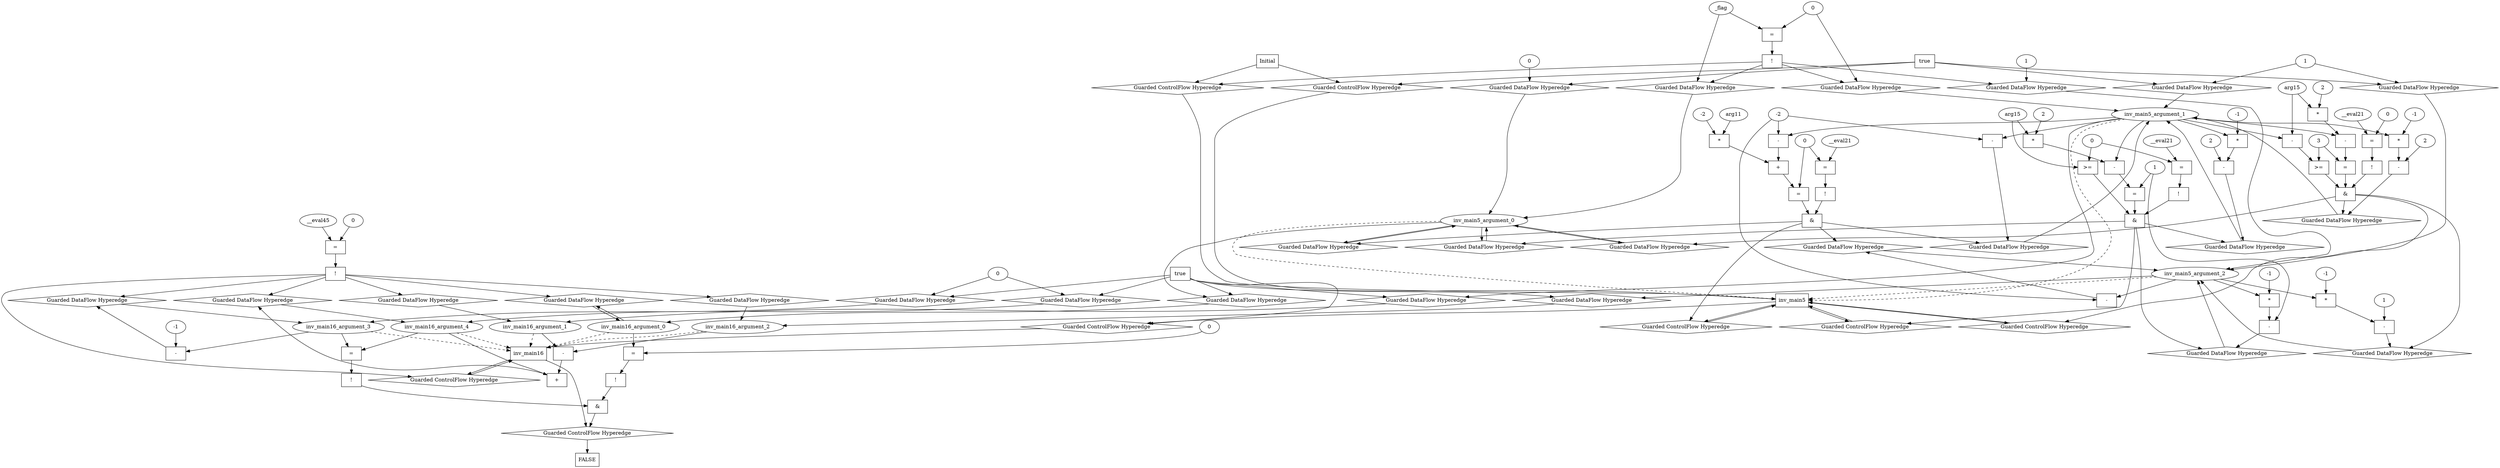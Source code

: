 digraph dag {
inv_main16 [label="inv_main16" shape="rect"];
inv_main5 [label="inv_main5" shape="rect"];
FALSE [label="FALSE" shape="rect"];
Initial [label="Initial" shape="rect"];
ControlFowHyperEdge_0 [label="Guarded ControlFlow Hyperedge" shape="diamond"];
inv_main16 -> ControlFowHyperEdge_0[label=""]
ControlFowHyperEdge_0 -> inv_main16[label=""]
ControlFowHyperEdge_1 [label="Guarded ControlFlow Hyperedge" shape="diamond"];
Initial -> ControlFowHyperEdge_1[label=""]
ControlFowHyperEdge_1 -> inv_main5[label=""]
ControlFowHyperEdge_2 [label="Guarded ControlFlow Hyperedge" shape="diamond"];
Initial -> ControlFowHyperEdge_2[label=""]
ControlFowHyperEdge_2 -> inv_main5[label=""]
ControlFowHyperEdge_3 [label="Guarded ControlFlow Hyperedge" shape="diamond"];
inv_main5 -> ControlFowHyperEdge_3[label=""]
ControlFowHyperEdge_3 -> inv_main16[label=""]
ControlFowHyperEdge_4 [label="Guarded ControlFlow Hyperedge" shape="diamond"];
inv_main5 -> ControlFowHyperEdge_4[label=""]
ControlFowHyperEdge_4 -> inv_main5[label=""]
ControlFowHyperEdge_5 [label="Guarded ControlFlow Hyperedge" shape="diamond"];
inv_main5 -> ControlFowHyperEdge_5[label=""]
ControlFowHyperEdge_5 -> inv_main5[label=""]
ControlFowHyperEdge_6 [label="Guarded ControlFlow Hyperedge" shape="diamond"];
inv_main5 -> ControlFowHyperEdge_6[label=""]
ControlFowHyperEdge_6 -> inv_main5[label=""]
ControlFowHyperEdge_7 [label="Guarded ControlFlow Hyperedge" shape="diamond"];
inv_main16 -> ControlFowHyperEdge_7[label=""]
ControlFowHyperEdge_7 -> FALSE[label=""]
inv_main16_argument_0 [label="inv_main16_argument_0" shape="oval"];
inv_main16_argument_0 -> inv_main16[label="" style="dashed"]
inv_main16_argument_1 [label="inv_main16_argument_1" shape="oval"];
inv_main16_argument_1 -> inv_main16[label="" style="dashed"]
inv_main16_argument_2 [label="inv_main16_argument_2" shape="oval"];
inv_main16_argument_2 -> inv_main16[label="" style="dashed"]
inv_main16_argument_3 [label="inv_main16_argument_3" shape="oval"];
inv_main16_argument_3 -> inv_main16[label="" style="dashed"]
inv_main16_argument_4 [label="inv_main16_argument_4" shape="oval"];
inv_main16_argument_4 -> inv_main16[label="" style="dashed"]
inv_main5_argument_0 [label="inv_main5_argument_0" shape="oval"];
inv_main5_argument_0 -> inv_main5[label="" style="dashed"]
inv_main5_argument_1 [label="inv_main5_argument_1" shape="oval"];
inv_main5_argument_1 -> inv_main5[label="" style="dashed"]
inv_main5_argument_2 [label="inv_main5_argument_2" shape="oval"];
inv_main5_argument_2 -> inv_main5[label="" style="dashed"]

xxxinv_main16___inv_main16_0xxxguard_0_node_0 [label="!" shape="rect"];
xxxinv_main16___inv_main16_0xxxguard_0_node_1 [label="=" shape="rect"];
xxxinv_main16___inv_main16_0xxxguard_0_node_2 [label="__eval45"];
xxxinv_main16___inv_main16_0xxxguard_0_node_3 [label="0"];
xxxinv_main16___inv_main16_0xxxguard_0_node_1->xxxinv_main16___inv_main16_0xxxguard_0_node_0
xxxinv_main16___inv_main16_0xxxguard_0_node_2->xxxinv_main16___inv_main16_0xxxguard_0_node_1
xxxinv_main16___inv_main16_0xxxguard_0_node_3->xxxinv_main16___inv_main16_0xxxguard_0_node_1

xxxinv_main16___inv_main16_0xxxguard_0_node_0->ControlFowHyperEdge_0 [label=""];
xxxinv_main16___inv_main16_0xxxdataFlow_0_node_0 [label="-" shape="rect"];
xxxinv_main16___inv_main16_0xxxdataFlow_0_node_2 [label="-1"];
inv_main16_argument_3->xxxinv_main16___inv_main16_0xxxdataFlow_0_node_0
xxxinv_main16___inv_main16_0xxxdataFlow_0_node_2->xxxinv_main16___inv_main16_0xxxdataFlow_0_node_0

xxxinv_main16___inv_main16_0xxxdataFlow_0_node_0->DataFowHyperEdge_0_inv_main16_argument_3 [label=""];
xxxinv_main16___inv_main16_0xxxdataFlow1_node_0 [label="+" shape="rect"];
xxxinv_main16___inv_main16_0xxxdataFlow1_node_2 [label="-" shape="rect"];
inv_main16_argument_4->xxxinv_main16___inv_main16_0xxxdataFlow1_node_0
xxxinv_main16___inv_main16_0xxxdataFlow1_node_2->xxxinv_main16___inv_main16_0xxxdataFlow1_node_0
inv_main16_argument_2->xxxinv_main16___inv_main16_0xxxdataFlow1_node_2
inv_main16_argument_1->xxxinv_main16___inv_main16_0xxxdataFlow1_node_2

xxxinv_main16___inv_main16_0xxxdataFlow1_node_0->DataFowHyperEdge_0_inv_main16_argument_4 [label=""];
xxxinv_main5___Initial_1xxxguard_0_node_0 [label="!" shape="rect"];
xxxinv_main5___Initial_1xxxguard_0_node_1 [label="=" shape="rect"];
xxxinv_main5___Initial_1xxxguard_0_node_1->xxxinv_main5___Initial_1xxxguard_0_node_0
xxxinv_main5___Initial_1xxxdataFlow_0_node_0->xxxinv_main5___Initial_1xxxguard_0_node_1
xxxinv_main5___Initial_1xxxdataFlow1_node_0->xxxinv_main5___Initial_1xxxguard_0_node_1

xxxinv_main5___Initial_1xxxguard_0_node_0->ControlFowHyperEdge_1 [label=""];
xxxinv_main5___Initial_1xxxdataFlow_0_node_0 [label="_flag"];

xxxinv_main5___Initial_1xxxdataFlow_0_node_0->DataFowHyperEdge_1_inv_main5_argument_0 [label=""];
xxxinv_main5___Initial_1xxxdataFlow1_node_0 [label="0"];

xxxinv_main5___Initial_1xxxdataFlow1_node_0->DataFowHyperEdge_1_inv_main5_argument_1 [label=""];
xxxinv_main5___Initial_1xxxdataFlow2_node_0 [label="1"];

xxxinv_main5___Initial_1xxxdataFlow2_node_0->DataFowHyperEdge_1_inv_main5_argument_2 [label=""];
true_2 [label="true" shape="rect"];
true_2->ControlFowHyperEdge_2 [label=""];
xxxinv_main5___Initial_2xxxdataFlow_0_node_0 [label="0"];

xxxinv_main5___Initial_2xxxdataFlow_0_node_0->DataFowHyperEdge_2_inv_main5_argument_0 [label=""];
xxxinv_main5___Initial_2xxxdataFlow1_node_0 [label="1"];

xxxinv_main5___Initial_2xxxdataFlow1_node_0->DataFowHyperEdge_2_inv_main5_argument_1 [label=""];

xxxinv_main5___Initial_2xxxdataFlow1_node_0->DataFowHyperEdge_2_inv_main5_argument_2 [label=""];
true_3 [label="true" shape="rect"];
true_3->ControlFowHyperEdge_3 [label=""];
xxxinv_main16___inv_main5_3xxxdataFlow_0_node_0 [label="0"];

xxxinv_main16___inv_main5_3xxxdataFlow_0_node_0->DataFowHyperEdge_3_inv_main16_argument_3 [label=""];

xxxinv_main16___inv_main5_3xxxdataFlow_0_node_0->DataFowHyperEdge_3_inv_main16_argument_4 [label=""];
xxxinv_main5___inv_main5_4xxx_and [label="&" shape="rect"];
xxxinv_main5___inv_main5_4xxxguard_0_node_0 [label="=" shape="rect"];
xxxinv_main5___inv_main5_4xxxguard_0_node_1 [label="+" shape="rect"];
xxxinv_main5___inv_main5_4xxxguard_0_node_2 [label="-" shape="rect"];
xxxinv_main5___inv_main5_4xxxguard_0_node_5 [label="*" shape="rect"];
xxxinv_main5___inv_main5_4xxxguard_0_node_6 [label="-2"];
xxxinv_main5___inv_main5_4xxxguard_0_node_7 [label="arg11"];
xxxinv_main5___inv_main5_4xxxguard_0_node_8 [label="0"];
xxxinv_main5___inv_main5_4xxxguard_0_node_1->xxxinv_main5___inv_main5_4xxxguard_0_node_0
xxxinv_main5___inv_main5_4xxxguard_0_node_8->xxxinv_main5___inv_main5_4xxxguard_0_node_0
xxxinv_main5___inv_main5_4xxxguard_0_node_2->xxxinv_main5___inv_main5_4xxxguard_0_node_1
xxxinv_main5___inv_main5_4xxxguard_0_node_5->xxxinv_main5___inv_main5_4xxxguard_0_node_1
inv_main5_argument_1->xxxinv_main5___inv_main5_4xxxguard_0_node_2
xxxinv_main5___inv_main5_4xxxdataFlow_0_node_2->xxxinv_main5___inv_main5_4xxxguard_0_node_2
xxxinv_main5___inv_main5_4xxxguard_0_node_7->xxxinv_main5___inv_main5_4xxxguard_0_node_5
xxxinv_main5___inv_main5_4xxxguard_0_node_6->xxxinv_main5___inv_main5_4xxxguard_0_node_5

xxxinv_main5___inv_main5_4xxxguard_0_node_0->xxxinv_main5___inv_main5_4xxx_and [label=""];
xxxinv_main5___inv_main5_4xxxguard1_node_0 [label="!" shape="rect"];
xxxinv_main5___inv_main5_4xxxguard1_node_1 [label="=" shape="rect"];
xxxinv_main5___inv_main5_4xxxguard1_node_2 [label="__eval21"];
xxxinv_main5___inv_main5_4xxxguard1_node_1->xxxinv_main5___inv_main5_4xxxguard1_node_0
xxxinv_main5___inv_main5_4xxxguard1_node_2->xxxinv_main5___inv_main5_4xxxguard1_node_1
xxxinv_main5___inv_main5_4xxxguard_0_node_8->xxxinv_main5___inv_main5_4xxxguard1_node_1

xxxinv_main5___inv_main5_4xxxguard1_node_0->xxxinv_main5___inv_main5_4xxx_and [label=""];
xxxinv_main5___inv_main5_4xxx_and->ControlFowHyperEdge_4 [label=""];
xxxinv_main5___inv_main5_4xxxdataFlow_0_node_0 [label="-" shape="rect"];
xxxinv_main5___inv_main5_4xxxdataFlow_0_node_2 [label="-2"];
inv_main5_argument_1->xxxinv_main5___inv_main5_4xxxdataFlow_0_node_0
xxxinv_main5___inv_main5_4xxxdataFlow_0_node_2->xxxinv_main5___inv_main5_4xxxdataFlow_0_node_0

xxxinv_main5___inv_main5_4xxxdataFlow_0_node_0->DataFowHyperEdge_4_inv_main5_argument_1 [label=""];
xxxinv_main5___inv_main5_4xxxdataFlow1_node_0 [label="-" shape="rect"];
inv_main5_argument_2->xxxinv_main5___inv_main5_4xxxdataFlow1_node_0
xxxinv_main5___inv_main5_4xxxdataFlow_0_node_2->xxxinv_main5___inv_main5_4xxxdataFlow1_node_0

xxxinv_main5___inv_main5_4xxxdataFlow1_node_0->DataFowHyperEdge_4_inv_main5_argument_2 [label=""];
xxxinv_main5___inv_main5_5xxx_and [label="&" shape="rect"];
xxxinv_main5___inv_main5_5xxxguard_0_node_0 [label="=" shape="rect"];
xxxinv_main5___inv_main5_5xxxguard_0_node_1 [label="-" shape="rect"];
xxxinv_main5___inv_main5_5xxxguard_0_node_2 [label="*" shape="rect"];
xxxinv_main5___inv_main5_5xxxguard_0_node_3 [label="2"];
xxxinv_main5___inv_main5_5xxxguard_0_node_4 [label="arg15"];
xxxinv_main5___inv_main5_5xxxguard_0_node_1->xxxinv_main5___inv_main5_5xxxguard_0_node_0
xxxinv_main5___inv_main5_5xxxdataFlow1_node_1->xxxinv_main5___inv_main5_5xxxguard_0_node_0
xxxinv_main5___inv_main5_5xxxguard_0_node_2->xxxinv_main5___inv_main5_5xxxguard_0_node_1
inv_main5_argument_1->xxxinv_main5___inv_main5_5xxxguard_0_node_1
xxxinv_main5___inv_main5_5xxxguard_0_node_3->xxxinv_main5___inv_main5_5xxxguard_0_node_2
xxxinv_main5___inv_main5_5xxxguard_0_node_4->xxxinv_main5___inv_main5_5xxxguard_0_node_2

xxxinv_main5___inv_main5_5xxxguard_0_node_0->xxxinv_main5___inv_main5_5xxx_and [label=""];
xxxinv_main5___inv_main5_5xxxguard1_node_0 [label="!" shape="rect"];
xxxinv_main5___inv_main5_5xxxguard1_node_1 [label="=" shape="rect"];
xxxinv_main5___inv_main5_5xxxguard1_node_2 [label="__eval21"];
xxxinv_main5___inv_main5_5xxxguard1_node_3 [label="0"];
xxxinv_main5___inv_main5_5xxxguard1_node_1->xxxinv_main5___inv_main5_5xxxguard1_node_0
xxxinv_main5___inv_main5_5xxxguard1_node_2->xxxinv_main5___inv_main5_5xxxguard1_node_1
xxxinv_main5___inv_main5_5xxxguard1_node_3->xxxinv_main5___inv_main5_5xxxguard1_node_1

xxxinv_main5___inv_main5_5xxxguard1_node_0->xxxinv_main5___inv_main5_5xxx_and [label=""];
xxxinv_main5___inv_main5_5xxxguard2_node_0 [label=">=" shape="rect"];
xxxinv_main5___inv_main5_5xxxguard_0_node_4->xxxinv_main5___inv_main5_5xxxguard2_node_0
xxxinv_main5___inv_main5_5xxxguard1_node_3->xxxinv_main5___inv_main5_5xxxguard2_node_0

xxxinv_main5___inv_main5_5xxxguard2_node_0->xxxinv_main5___inv_main5_5xxx_and [label=""];
xxxinv_main5___inv_main5_5xxx_and->ControlFowHyperEdge_5 [label=""];
xxxinv_main5___inv_main5_5xxxdataFlow_0_node_0 [label="-" shape="rect"];
xxxinv_main5___inv_main5_5xxxdataFlow_0_node_1 [label="2"];
xxxinv_main5___inv_main5_5xxxdataFlow_0_node_2 [label="*" shape="rect"];
xxxinv_main5___inv_main5_5xxxdataFlow_0_node_3 [label="-1"];
xxxinv_main5___inv_main5_5xxxdataFlow_0_node_1->xxxinv_main5___inv_main5_5xxxdataFlow_0_node_0
xxxinv_main5___inv_main5_5xxxdataFlow_0_node_2->xxxinv_main5___inv_main5_5xxxdataFlow_0_node_0
inv_main5_argument_1->xxxinv_main5___inv_main5_5xxxdataFlow_0_node_2
xxxinv_main5___inv_main5_5xxxdataFlow_0_node_3->xxxinv_main5___inv_main5_5xxxdataFlow_0_node_2

xxxinv_main5___inv_main5_5xxxdataFlow_0_node_0->DataFowHyperEdge_5_inv_main5_argument_1 [label=""];
xxxinv_main5___inv_main5_5xxxdataFlow1_node_0 [label="-" shape="rect"];
xxxinv_main5___inv_main5_5xxxdataFlow1_node_1 [label="1"];
xxxinv_main5___inv_main5_5xxxdataFlow1_node_2 [label="*" shape="rect"];
xxxinv_main5___inv_main5_5xxxdataFlow1_node_3 [label="-1"];
xxxinv_main5___inv_main5_5xxxdataFlow1_node_1->xxxinv_main5___inv_main5_5xxxdataFlow1_node_0
xxxinv_main5___inv_main5_5xxxdataFlow1_node_2->xxxinv_main5___inv_main5_5xxxdataFlow1_node_0
inv_main5_argument_2->xxxinv_main5___inv_main5_5xxxdataFlow1_node_2
xxxinv_main5___inv_main5_5xxxdataFlow1_node_3->xxxinv_main5___inv_main5_5xxxdataFlow1_node_2

xxxinv_main5___inv_main5_5xxxdataFlow1_node_0->DataFowHyperEdge_5_inv_main5_argument_2 [label=""];
xxxinv_main5___inv_main5_6xxx_and [label="&" shape="rect"];
xxxinv_main5___inv_main5_6xxxguard_0_node_0 [label="=" shape="rect"];
xxxinv_main5___inv_main5_6xxxguard_0_node_1 [label="-" shape="rect"];
xxxinv_main5___inv_main5_6xxxguard_0_node_2 [label="*" shape="rect"];
xxxinv_main5___inv_main5_6xxxguard_0_node_3 [label="2"];
xxxinv_main5___inv_main5_6xxxguard_0_node_4 [label="arg15"];
xxxinv_main5___inv_main5_6xxxguard_0_node_6 [label="3"];
xxxinv_main5___inv_main5_6xxxguard_0_node_1->xxxinv_main5___inv_main5_6xxxguard_0_node_0
xxxinv_main5___inv_main5_6xxxguard_0_node_6->xxxinv_main5___inv_main5_6xxxguard_0_node_0
xxxinv_main5___inv_main5_6xxxguard_0_node_2->xxxinv_main5___inv_main5_6xxxguard_0_node_1
inv_main5_argument_1->xxxinv_main5___inv_main5_6xxxguard_0_node_1
xxxinv_main5___inv_main5_6xxxguard_0_node_3->xxxinv_main5___inv_main5_6xxxguard_0_node_2
xxxinv_main5___inv_main5_6xxxguard_0_node_4->xxxinv_main5___inv_main5_6xxxguard_0_node_2

xxxinv_main5___inv_main5_6xxxguard_0_node_0->xxxinv_main5___inv_main5_6xxx_and [label=""];
xxxinv_main5___inv_main5_6xxxguard1_node_0 [label="!" shape="rect"];
xxxinv_main5___inv_main5_6xxxguard1_node_1 [label="=" shape="rect"];
xxxinv_main5___inv_main5_6xxxguard1_node_2 [label="__eval21"];
xxxinv_main5___inv_main5_6xxxguard1_node_3 [label="0"];
xxxinv_main5___inv_main5_6xxxguard1_node_1->xxxinv_main5___inv_main5_6xxxguard1_node_0
xxxinv_main5___inv_main5_6xxxguard1_node_2->xxxinv_main5___inv_main5_6xxxguard1_node_1
xxxinv_main5___inv_main5_6xxxguard1_node_3->xxxinv_main5___inv_main5_6xxxguard1_node_1

xxxinv_main5___inv_main5_6xxxguard1_node_0->xxxinv_main5___inv_main5_6xxx_and [label=""];
xxxinv_main5___inv_main5_6xxxguard2_node_0 [label=">=" shape="rect"];
xxxinv_main5___inv_main5_6xxxguard2_node_1 [label="-" shape="rect"];
xxxinv_main5___inv_main5_6xxxguard2_node_1->xxxinv_main5___inv_main5_6xxxguard2_node_0
xxxinv_main5___inv_main5_6xxxguard_0_node_6->xxxinv_main5___inv_main5_6xxxguard2_node_0
xxxinv_main5___inv_main5_6xxxguard_0_node_4->xxxinv_main5___inv_main5_6xxxguard2_node_1
inv_main5_argument_1->xxxinv_main5___inv_main5_6xxxguard2_node_1

xxxinv_main5___inv_main5_6xxxguard2_node_0->xxxinv_main5___inv_main5_6xxx_and [label=""];
xxxinv_main5___inv_main5_6xxx_and->ControlFowHyperEdge_6 [label=""];
xxxinv_main5___inv_main5_6xxxdataFlow_0_node_0 [label="-" shape="rect"];
xxxinv_main5___inv_main5_6xxxdataFlow_0_node_1 [label="2"];
xxxinv_main5___inv_main5_6xxxdataFlow_0_node_2 [label="*" shape="rect"];
xxxinv_main5___inv_main5_6xxxdataFlow_0_node_3 [label="-1"];
xxxinv_main5___inv_main5_6xxxdataFlow_0_node_1->xxxinv_main5___inv_main5_6xxxdataFlow_0_node_0
xxxinv_main5___inv_main5_6xxxdataFlow_0_node_2->xxxinv_main5___inv_main5_6xxxdataFlow_0_node_0
inv_main5_argument_1->xxxinv_main5___inv_main5_6xxxdataFlow_0_node_2
xxxinv_main5___inv_main5_6xxxdataFlow_0_node_3->xxxinv_main5___inv_main5_6xxxdataFlow_0_node_2

xxxinv_main5___inv_main5_6xxxdataFlow_0_node_0->DataFowHyperEdge_6_inv_main5_argument_1 [label=""];
xxxinv_main5___inv_main5_6xxxdataFlow1_node_0 [label="-" shape="rect"];
xxxinv_main5___inv_main5_6xxxdataFlow1_node_1 [label="1"];
xxxinv_main5___inv_main5_6xxxdataFlow1_node_2 [label="*" shape="rect"];
xxxinv_main5___inv_main5_6xxxdataFlow1_node_3 [label="-1"];
xxxinv_main5___inv_main5_6xxxdataFlow1_node_1->xxxinv_main5___inv_main5_6xxxdataFlow1_node_0
xxxinv_main5___inv_main5_6xxxdataFlow1_node_2->xxxinv_main5___inv_main5_6xxxdataFlow1_node_0
inv_main5_argument_2->xxxinv_main5___inv_main5_6xxxdataFlow1_node_2
xxxinv_main5___inv_main5_6xxxdataFlow1_node_3->xxxinv_main5___inv_main5_6xxxdataFlow1_node_2

xxxinv_main5___inv_main5_6xxxdataFlow1_node_0->DataFowHyperEdge_6_inv_main5_argument_2 [label=""];
xxxFALSE___inv_main16_7xxx_and [label="&" shape="rect"];
xxxFALSE___inv_main16_7xxxguard_0_node_0 [label="!" shape="rect"];
xxxFALSE___inv_main16_7xxxguard_0_node_1 [label="=" shape="rect"];
xxxFALSE___inv_main16_7xxxguard_0_node_1->xxxFALSE___inv_main16_7xxxguard_0_node_0
inv_main16_argument_3->xxxFALSE___inv_main16_7xxxguard_0_node_1
inv_main16_argument_4->xxxFALSE___inv_main16_7xxxguard_0_node_1

xxxFALSE___inv_main16_7xxxguard_0_node_0->xxxFALSE___inv_main16_7xxx_and [label=""];
xxxFALSE___inv_main16_7xxxguard1_node_0 [label="!" shape="rect"];
xxxFALSE___inv_main16_7xxxguard1_node_1 [label="=" shape="rect"];
xxxFALSE___inv_main16_7xxxguard1_node_3 [label="0"];
xxxFALSE___inv_main16_7xxxguard1_node_1->xxxFALSE___inv_main16_7xxxguard1_node_0
inv_main16_argument_0->xxxFALSE___inv_main16_7xxxguard1_node_1
xxxFALSE___inv_main16_7xxxguard1_node_3->xxxFALSE___inv_main16_7xxxguard1_node_1

xxxFALSE___inv_main16_7xxxguard1_node_0->xxxFALSE___inv_main16_7xxx_and [label=""];
xxxFALSE___inv_main16_7xxx_and->ControlFowHyperEdge_7 [label=""];
DataFowHyperEdge_0_inv_main16_argument_0 [label="Guarded DataFlow Hyperedge" shape="diamond"];
DataFowHyperEdge_0_inv_main16_argument_0 -> inv_main16_argument_0[label=""]
xxxinv_main16___inv_main16_0xxxguard_0_node_0 -> DataFowHyperEdge_0_inv_main16_argument_0[label=""]
DataFowHyperEdge_0_inv_main16_argument_1 [label="Guarded DataFlow Hyperedge" shape="diamond"];
DataFowHyperEdge_0_inv_main16_argument_1 -> inv_main16_argument_1[label=""]
xxxinv_main16___inv_main16_0xxxguard_0_node_0 -> DataFowHyperEdge_0_inv_main16_argument_1[label=""]
DataFowHyperEdge_0_inv_main16_argument_2 [label="Guarded DataFlow Hyperedge" shape="diamond"];
DataFowHyperEdge_0_inv_main16_argument_2 -> inv_main16_argument_2[label=""]
xxxinv_main16___inv_main16_0xxxguard_0_node_0 -> DataFowHyperEdge_0_inv_main16_argument_2[label=""]
DataFowHyperEdge_0_inv_main16_argument_3 [label="Guarded DataFlow Hyperedge" shape="diamond"];
DataFowHyperEdge_0_inv_main16_argument_3 -> inv_main16_argument_3[label=""]
xxxinv_main16___inv_main16_0xxxguard_0_node_0 -> DataFowHyperEdge_0_inv_main16_argument_3[label=""]
DataFowHyperEdge_0_inv_main16_argument_4 [label="Guarded DataFlow Hyperedge" shape="diamond"];
DataFowHyperEdge_0_inv_main16_argument_4 -> inv_main16_argument_4[label=""]
xxxinv_main16___inv_main16_0xxxguard_0_node_0 -> DataFowHyperEdge_0_inv_main16_argument_4[label=""]
DataFowHyperEdge_1_inv_main5_argument_0 [label="Guarded DataFlow Hyperedge" shape="diamond"];
DataFowHyperEdge_1_inv_main5_argument_0 -> inv_main5_argument_0[label=""]
xxxinv_main5___Initial_1xxxguard_0_node_0 -> DataFowHyperEdge_1_inv_main5_argument_0[label=""]
DataFowHyperEdge_1_inv_main5_argument_1 [label="Guarded DataFlow Hyperedge" shape="diamond"];
DataFowHyperEdge_1_inv_main5_argument_1 -> inv_main5_argument_1[label=""]
xxxinv_main5___Initial_1xxxguard_0_node_0 -> DataFowHyperEdge_1_inv_main5_argument_1[label=""]
DataFowHyperEdge_1_inv_main5_argument_2 [label="Guarded DataFlow Hyperedge" shape="diamond"];
DataFowHyperEdge_1_inv_main5_argument_2 -> inv_main5_argument_2[label=""]
xxxinv_main5___Initial_1xxxguard_0_node_0 -> DataFowHyperEdge_1_inv_main5_argument_2[label=""]
DataFowHyperEdge_2_inv_main5_argument_0 [label="Guarded DataFlow Hyperedge" shape="diamond"];
DataFowHyperEdge_2_inv_main5_argument_0 -> inv_main5_argument_0[label=""]
true_2->DataFowHyperEdge_2_inv_main5_argument_0 [label=""];
DataFowHyperEdge_2_inv_main5_argument_1 [label="Guarded DataFlow Hyperedge" shape="diamond"];
DataFowHyperEdge_2_inv_main5_argument_1 -> inv_main5_argument_1[label=""]
true_2->DataFowHyperEdge_2_inv_main5_argument_1 [label=""];
DataFowHyperEdge_2_inv_main5_argument_2 [label="Guarded DataFlow Hyperedge" shape="diamond"];
DataFowHyperEdge_2_inv_main5_argument_2 -> inv_main5_argument_2[label=""]
true_2->DataFowHyperEdge_2_inv_main5_argument_2 [label=""];
DataFowHyperEdge_3_inv_main16_argument_0 [label="Guarded DataFlow Hyperedge" shape="diamond"];
DataFowHyperEdge_3_inv_main16_argument_0 -> inv_main16_argument_0[label=""]
true_3->DataFowHyperEdge_3_inv_main16_argument_0 [label=""];
DataFowHyperEdge_3_inv_main16_argument_1 [label="Guarded DataFlow Hyperedge" shape="diamond"];
DataFowHyperEdge_3_inv_main16_argument_1 -> inv_main16_argument_1[label=""]
true_3->DataFowHyperEdge_3_inv_main16_argument_1 [label=""];
DataFowHyperEdge_3_inv_main16_argument_2 [label="Guarded DataFlow Hyperedge" shape="diamond"];
DataFowHyperEdge_3_inv_main16_argument_2 -> inv_main16_argument_2[label=""]
true_3->DataFowHyperEdge_3_inv_main16_argument_2 [label=""];
DataFowHyperEdge_3_inv_main16_argument_3 [label="Guarded DataFlow Hyperedge" shape="diamond"];
DataFowHyperEdge_3_inv_main16_argument_3 -> inv_main16_argument_3[label=""]
true_3->DataFowHyperEdge_3_inv_main16_argument_3 [label=""];
DataFowHyperEdge_3_inv_main16_argument_4 [label="Guarded DataFlow Hyperedge" shape="diamond"];
DataFowHyperEdge_3_inv_main16_argument_4 -> inv_main16_argument_4[label=""]
true_3->DataFowHyperEdge_3_inv_main16_argument_4 [label=""];
DataFowHyperEdge_4_inv_main5_argument_0 [label="Guarded DataFlow Hyperedge" shape="diamond"];
DataFowHyperEdge_4_inv_main5_argument_0 -> inv_main5_argument_0[label=""]
xxxinv_main5___inv_main5_4xxx_and -> DataFowHyperEdge_4_inv_main5_argument_0[label=""]
DataFowHyperEdge_4_inv_main5_argument_1 [label="Guarded DataFlow Hyperedge" shape="diamond"];
DataFowHyperEdge_4_inv_main5_argument_1 -> inv_main5_argument_1[label=""]
xxxinv_main5___inv_main5_4xxx_and -> DataFowHyperEdge_4_inv_main5_argument_1[label=""]
DataFowHyperEdge_4_inv_main5_argument_2 [label="Guarded DataFlow Hyperedge" shape="diamond"];
DataFowHyperEdge_4_inv_main5_argument_2 -> inv_main5_argument_2[label=""]
xxxinv_main5___inv_main5_4xxx_and -> DataFowHyperEdge_4_inv_main5_argument_2[label=""]
DataFowHyperEdge_5_inv_main5_argument_0 [label="Guarded DataFlow Hyperedge" shape="diamond"];
DataFowHyperEdge_5_inv_main5_argument_0 -> inv_main5_argument_0[label=""]
xxxinv_main5___inv_main5_5xxx_and -> DataFowHyperEdge_5_inv_main5_argument_0[label=""]
DataFowHyperEdge_5_inv_main5_argument_1 [label="Guarded DataFlow Hyperedge" shape="diamond"];
DataFowHyperEdge_5_inv_main5_argument_1 -> inv_main5_argument_1[label=""]
xxxinv_main5___inv_main5_5xxx_and -> DataFowHyperEdge_5_inv_main5_argument_1[label=""]
DataFowHyperEdge_5_inv_main5_argument_2 [label="Guarded DataFlow Hyperedge" shape="diamond"];
DataFowHyperEdge_5_inv_main5_argument_2 -> inv_main5_argument_2[label=""]
xxxinv_main5___inv_main5_5xxx_and -> DataFowHyperEdge_5_inv_main5_argument_2[label=""]
DataFowHyperEdge_6_inv_main5_argument_0 [label="Guarded DataFlow Hyperedge" shape="diamond"];
DataFowHyperEdge_6_inv_main5_argument_0 -> inv_main5_argument_0[label=""]
xxxinv_main5___inv_main5_6xxx_and -> DataFowHyperEdge_6_inv_main5_argument_0[label=""]
DataFowHyperEdge_6_inv_main5_argument_1 [label="Guarded DataFlow Hyperedge" shape="diamond"];
DataFowHyperEdge_6_inv_main5_argument_1 -> inv_main5_argument_1[label=""]
xxxinv_main5___inv_main5_6xxx_and -> DataFowHyperEdge_6_inv_main5_argument_1[label=""]
DataFowHyperEdge_6_inv_main5_argument_2 [label="Guarded DataFlow Hyperedge" shape="diamond"];
DataFowHyperEdge_6_inv_main5_argument_2 -> inv_main5_argument_2[label=""]
xxxinv_main5___inv_main5_6xxx_and -> DataFowHyperEdge_6_inv_main5_argument_2[label=""]
inv_main16_argument_0 -> DataFowHyperEdge_0_inv_main16_argument_0[label=""]
inv_main5_argument_0 -> DataFowHyperEdge_3_inv_main16_argument_0[label=""]
inv_main5_argument_1 -> DataFowHyperEdge_3_inv_main16_argument_1[label=""]
inv_main5_argument_2 -> DataFowHyperEdge_3_inv_main16_argument_2[label=""]
inv_main5_argument_0 -> DataFowHyperEdge_4_inv_main5_argument_0[label=""]
inv_main5_argument_0 -> DataFowHyperEdge_5_inv_main5_argument_0[label=""]
inv_main5_argument_0 -> DataFowHyperEdge_6_inv_main5_argument_0[label=""]
}
